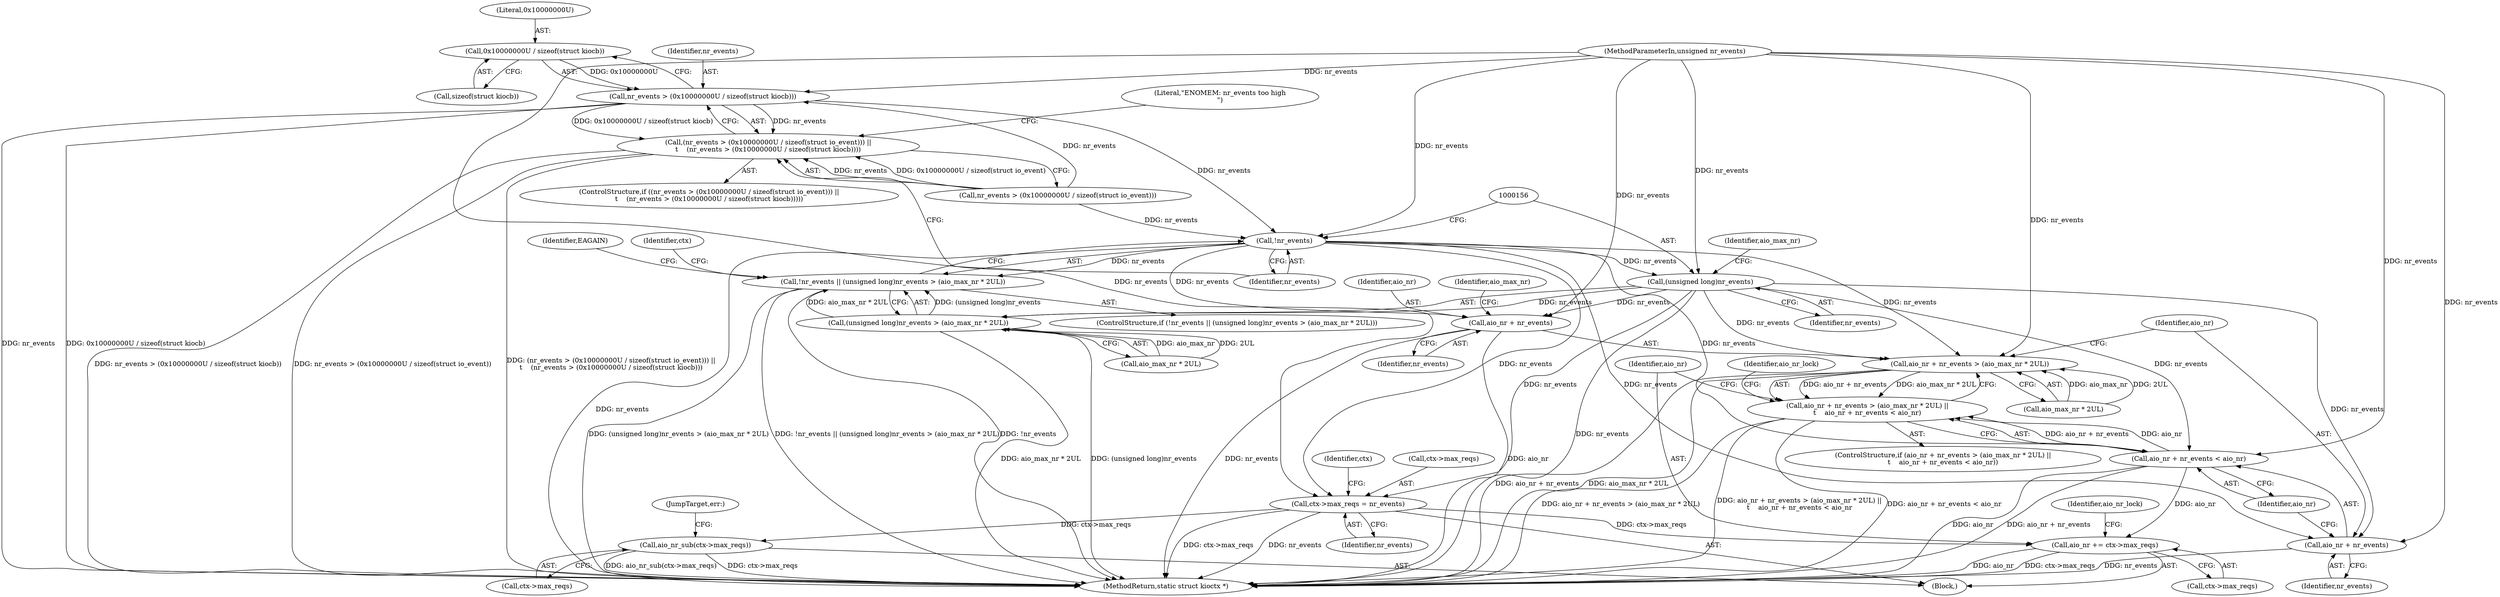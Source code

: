 digraph "0_linux_d558023207e008a4476a3b7bb8706b2a2bf5d84f@API" {
"1000139" [label="(Call,0x10000000U / sizeof(struct kiocb))"];
"1000137" [label="(Call,nr_events > (0x10000000U / sizeof(struct kiocb)))"];
"1000130" [label="(Call,(nr_events > (0x10000000U / sizeof(struct io_event))) ||\n\t    (nr_events > (0x10000000U / sizeof(struct kiocb))))"];
"1000152" [label="(Call,!nr_events)"];
"1000151" [label="(Call,!nr_events || (unsigned long)nr_events > (aio_max_nr * 2UL))"];
"1000155" [label="(Call,(unsigned long)nr_events)"];
"1000154" [label="(Call,(unsigned long)nr_events > (aio_max_nr * 2UL))"];
"1000177" [label="(Call,ctx->max_reqs = nr_events)"];
"1000295" [label="(Call,aio_nr += ctx->max_reqs)"];
"1000329" [label="(Call,aio_nr_sub(ctx->max_reqs))"];
"1000274" [label="(Call,aio_nr + nr_events > (aio_max_nr * 2UL))"];
"1000273" [label="(Call,aio_nr + nr_events > (aio_max_nr * 2UL) ||\n\t    aio_nr + nr_events < aio_nr)"];
"1000275" [label="(Call,aio_nr + nr_events)"];
"1000281" [label="(Call,aio_nr + nr_events < aio_nr)"];
"1000282" [label="(Call,aio_nr + nr_events)"];
"1000159" [label="(Identifier,aio_max_nr)"];
"1000141" [label="(Call,sizeof(struct kiocb))"];
"1000139" [label="(Call,0x10000000U / sizeof(struct kiocb))"];
"1000105" [label="(MethodParameterIn,unsigned nr_events)"];
"1000281" [label="(Call,aio_nr + nr_events < aio_nr)"];
"1000276" [label="(Identifier,aio_nr)"];
"1000151" [label="(Call,!nr_events || (unsigned long)nr_events > (aio_max_nr * 2UL))"];
"1000137" [label="(Call,nr_events > (0x10000000U / sizeof(struct kiocb)))"];
"1000295" [label="(Call,aio_nr += ctx->max_reqs)"];
"1000177" [label="(Call,ctx->max_reqs = nr_events)"];
"1000158" [label="(Call,aio_max_nr * 2UL)"];
"1000277" [label="(Identifier,nr_events)"];
"1000297" [label="(Call,ctx->max_reqs)"];
"1000296" [label="(Identifier,aio_nr)"];
"1000282" [label="(Call,aio_nr + nr_events)"];
"1000302" [label="(Identifier,aio_nr_lock)"];
"1000157" [label="(Identifier,nr_events)"];
"1000272" [label="(ControlStructure,if (aio_nr + nr_events > (aio_max_nr * 2UL) ||\n\t    aio_nr + nr_events < aio_nr))"];
"1000153" [label="(Identifier,nr_events)"];
"1000273" [label="(Call,aio_nr + nr_events > (aio_max_nr * 2UL) ||\n\t    aio_nr + nr_events < aio_nr)"];
"1000131" [label="(Call,nr_events > (0x10000000U / sizeof(struct io_event)))"];
"1000274" [label="(Call,aio_nr + nr_events > (aio_max_nr * 2UL))"];
"1000152" [label="(Call,!nr_events)"];
"1000154" [label="(Call,(unsigned long)nr_events > (aio_max_nr * 2UL))"];
"1000130" [label="(Call,(nr_events > (0x10000000U / sizeof(struct io_event))) ||\n\t    (nr_events > (0x10000000U / sizeof(struct kiocb))))"];
"1000275" [label="(Call,aio_nr + nr_events)"];
"1000278" [label="(Call,aio_max_nr * 2UL)"];
"1000279" [label="(Identifier,aio_max_nr)"];
"1000289" [label="(Identifier,aio_nr_lock)"];
"1000178" [label="(Call,ctx->max_reqs)"];
"1000129" [label="(ControlStructure,if ((nr_events > (0x10000000U / sizeof(struct io_event))) ||\n\t    (nr_events > (0x10000000U / sizeof(struct kiocb)))))"];
"1000150" [label="(ControlStructure,if (!nr_events || (unsigned long)nr_events > (aio_max_nr * 2UL)))"];
"1000283" [label="(Identifier,aio_nr)"];
"1000181" [label="(Identifier,nr_events)"];
"1000329" [label="(Call,aio_nr_sub(ctx->max_reqs))"];
"1000284" [label="(Identifier,nr_events)"];
"1000155" [label="(Call,(unsigned long)nr_events)"];
"1000333" [label="(JumpTarget,err:)"];
"1000166" [label="(Identifier,ctx)"];
"1000106" [label="(Block,)"];
"1000164" [label="(Identifier,EAGAIN)"];
"1000359" [label="(MethodReturn,static struct kioctx *)"];
"1000140" [label="(Literal,0x10000000U)"];
"1000285" [label="(Identifier,aio_nr)"];
"1000145" [label="(Literal,\"ENOMEM: nr_events too high\n\")"];
"1000330" [label="(Call,ctx->max_reqs)"];
"1000138" [label="(Identifier,nr_events)"];
"1000186" [label="(Identifier,ctx)"];
"1000139" -> "1000137"  [label="AST: "];
"1000139" -> "1000141"  [label="CFG: "];
"1000140" -> "1000139"  [label="AST: "];
"1000141" -> "1000139"  [label="AST: "];
"1000137" -> "1000139"  [label="CFG: "];
"1000139" -> "1000137"  [label="DDG: 0x10000000U"];
"1000137" -> "1000130"  [label="AST: "];
"1000138" -> "1000137"  [label="AST: "];
"1000130" -> "1000137"  [label="CFG: "];
"1000137" -> "1000359"  [label="DDG: 0x10000000U / sizeof(struct kiocb)"];
"1000137" -> "1000359"  [label="DDG: nr_events"];
"1000137" -> "1000130"  [label="DDG: nr_events"];
"1000137" -> "1000130"  [label="DDG: 0x10000000U / sizeof(struct kiocb)"];
"1000131" -> "1000137"  [label="DDG: nr_events"];
"1000105" -> "1000137"  [label="DDG: nr_events"];
"1000137" -> "1000152"  [label="DDG: nr_events"];
"1000130" -> "1000129"  [label="AST: "];
"1000130" -> "1000131"  [label="CFG: "];
"1000131" -> "1000130"  [label="AST: "];
"1000145" -> "1000130"  [label="CFG: "];
"1000153" -> "1000130"  [label="CFG: "];
"1000130" -> "1000359"  [label="DDG: (nr_events > (0x10000000U / sizeof(struct io_event))) ||\n\t    (nr_events > (0x10000000U / sizeof(struct kiocb)))"];
"1000130" -> "1000359"  [label="DDG: nr_events > (0x10000000U / sizeof(struct kiocb))"];
"1000130" -> "1000359"  [label="DDG: nr_events > (0x10000000U / sizeof(struct io_event))"];
"1000131" -> "1000130"  [label="DDG: nr_events"];
"1000131" -> "1000130"  [label="DDG: 0x10000000U / sizeof(struct io_event)"];
"1000152" -> "1000151"  [label="AST: "];
"1000152" -> "1000153"  [label="CFG: "];
"1000153" -> "1000152"  [label="AST: "];
"1000156" -> "1000152"  [label="CFG: "];
"1000151" -> "1000152"  [label="CFG: "];
"1000152" -> "1000359"  [label="DDG: nr_events"];
"1000152" -> "1000151"  [label="DDG: nr_events"];
"1000131" -> "1000152"  [label="DDG: nr_events"];
"1000105" -> "1000152"  [label="DDG: nr_events"];
"1000152" -> "1000155"  [label="DDG: nr_events"];
"1000152" -> "1000177"  [label="DDG: nr_events"];
"1000152" -> "1000274"  [label="DDG: nr_events"];
"1000152" -> "1000275"  [label="DDG: nr_events"];
"1000152" -> "1000281"  [label="DDG: nr_events"];
"1000152" -> "1000282"  [label="DDG: nr_events"];
"1000151" -> "1000150"  [label="AST: "];
"1000151" -> "1000154"  [label="CFG: "];
"1000154" -> "1000151"  [label="AST: "];
"1000164" -> "1000151"  [label="CFG: "];
"1000166" -> "1000151"  [label="CFG: "];
"1000151" -> "1000359"  [label="DDG: !nr_events || (unsigned long)nr_events > (aio_max_nr * 2UL)"];
"1000151" -> "1000359"  [label="DDG: !nr_events"];
"1000151" -> "1000359"  [label="DDG: (unsigned long)nr_events > (aio_max_nr * 2UL)"];
"1000154" -> "1000151"  [label="DDG: (unsigned long)nr_events"];
"1000154" -> "1000151"  [label="DDG: aio_max_nr * 2UL"];
"1000155" -> "1000154"  [label="AST: "];
"1000155" -> "1000157"  [label="CFG: "];
"1000156" -> "1000155"  [label="AST: "];
"1000157" -> "1000155"  [label="AST: "];
"1000159" -> "1000155"  [label="CFG: "];
"1000155" -> "1000359"  [label="DDG: nr_events"];
"1000155" -> "1000154"  [label="DDG: nr_events"];
"1000105" -> "1000155"  [label="DDG: nr_events"];
"1000155" -> "1000177"  [label="DDG: nr_events"];
"1000155" -> "1000274"  [label="DDG: nr_events"];
"1000155" -> "1000275"  [label="DDG: nr_events"];
"1000155" -> "1000281"  [label="DDG: nr_events"];
"1000155" -> "1000282"  [label="DDG: nr_events"];
"1000154" -> "1000158"  [label="CFG: "];
"1000158" -> "1000154"  [label="AST: "];
"1000154" -> "1000359"  [label="DDG: (unsigned long)nr_events"];
"1000154" -> "1000359"  [label="DDG: aio_max_nr * 2UL"];
"1000158" -> "1000154"  [label="DDG: aio_max_nr"];
"1000158" -> "1000154"  [label="DDG: 2UL"];
"1000177" -> "1000106"  [label="AST: "];
"1000177" -> "1000181"  [label="CFG: "];
"1000178" -> "1000177"  [label="AST: "];
"1000181" -> "1000177"  [label="AST: "];
"1000186" -> "1000177"  [label="CFG: "];
"1000177" -> "1000359"  [label="DDG: ctx->max_reqs"];
"1000177" -> "1000359"  [label="DDG: nr_events"];
"1000105" -> "1000177"  [label="DDG: nr_events"];
"1000177" -> "1000295"  [label="DDG: ctx->max_reqs"];
"1000177" -> "1000329"  [label="DDG: ctx->max_reqs"];
"1000295" -> "1000106"  [label="AST: "];
"1000295" -> "1000297"  [label="CFG: "];
"1000296" -> "1000295"  [label="AST: "];
"1000297" -> "1000295"  [label="AST: "];
"1000302" -> "1000295"  [label="CFG: "];
"1000295" -> "1000359"  [label="DDG: aio_nr"];
"1000295" -> "1000359"  [label="DDG: ctx->max_reqs"];
"1000281" -> "1000295"  [label="DDG: aio_nr"];
"1000329" -> "1000106"  [label="AST: "];
"1000329" -> "1000330"  [label="CFG: "];
"1000330" -> "1000329"  [label="AST: "];
"1000333" -> "1000329"  [label="CFG: "];
"1000329" -> "1000359"  [label="DDG: aio_nr_sub(ctx->max_reqs)"];
"1000329" -> "1000359"  [label="DDG: ctx->max_reqs"];
"1000274" -> "1000273"  [label="AST: "];
"1000274" -> "1000278"  [label="CFG: "];
"1000275" -> "1000274"  [label="AST: "];
"1000278" -> "1000274"  [label="AST: "];
"1000283" -> "1000274"  [label="CFG: "];
"1000273" -> "1000274"  [label="CFG: "];
"1000274" -> "1000359"  [label="DDG: aio_nr + nr_events"];
"1000274" -> "1000359"  [label="DDG: aio_max_nr * 2UL"];
"1000274" -> "1000273"  [label="DDG: aio_nr + nr_events"];
"1000274" -> "1000273"  [label="DDG: aio_max_nr * 2UL"];
"1000105" -> "1000274"  [label="DDG: nr_events"];
"1000278" -> "1000274"  [label="DDG: aio_max_nr"];
"1000278" -> "1000274"  [label="DDG: 2UL"];
"1000273" -> "1000272"  [label="AST: "];
"1000273" -> "1000281"  [label="CFG: "];
"1000281" -> "1000273"  [label="AST: "];
"1000289" -> "1000273"  [label="CFG: "];
"1000296" -> "1000273"  [label="CFG: "];
"1000273" -> "1000359"  [label="DDG: aio_nr + nr_events > (aio_max_nr * 2UL)"];
"1000273" -> "1000359"  [label="DDG: aio_nr + nr_events > (aio_max_nr * 2UL) ||\n\t    aio_nr + nr_events < aio_nr"];
"1000273" -> "1000359"  [label="DDG: aio_nr + nr_events < aio_nr"];
"1000281" -> "1000273"  [label="DDG: aio_nr + nr_events"];
"1000281" -> "1000273"  [label="DDG: aio_nr"];
"1000275" -> "1000277"  [label="CFG: "];
"1000276" -> "1000275"  [label="AST: "];
"1000277" -> "1000275"  [label="AST: "];
"1000279" -> "1000275"  [label="CFG: "];
"1000275" -> "1000359"  [label="DDG: aio_nr"];
"1000275" -> "1000359"  [label="DDG: nr_events"];
"1000105" -> "1000275"  [label="DDG: nr_events"];
"1000281" -> "1000285"  [label="CFG: "];
"1000282" -> "1000281"  [label="AST: "];
"1000285" -> "1000281"  [label="AST: "];
"1000281" -> "1000359"  [label="DDG: aio_nr"];
"1000281" -> "1000359"  [label="DDG: aio_nr + nr_events"];
"1000105" -> "1000281"  [label="DDG: nr_events"];
"1000282" -> "1000284"  [label="CFG: "];
"1000283" -> "1000282"  [label="AST: "];
"1000284" -> "1000282"  [label="AST: "];
"1000285" -> "1000282"  [label="CFG: "];
"1000282" -> "1000359"  [label="DDG: nr_events"];
"1000105" -> "1000282"  [label="DDG: nr_events"];
}
